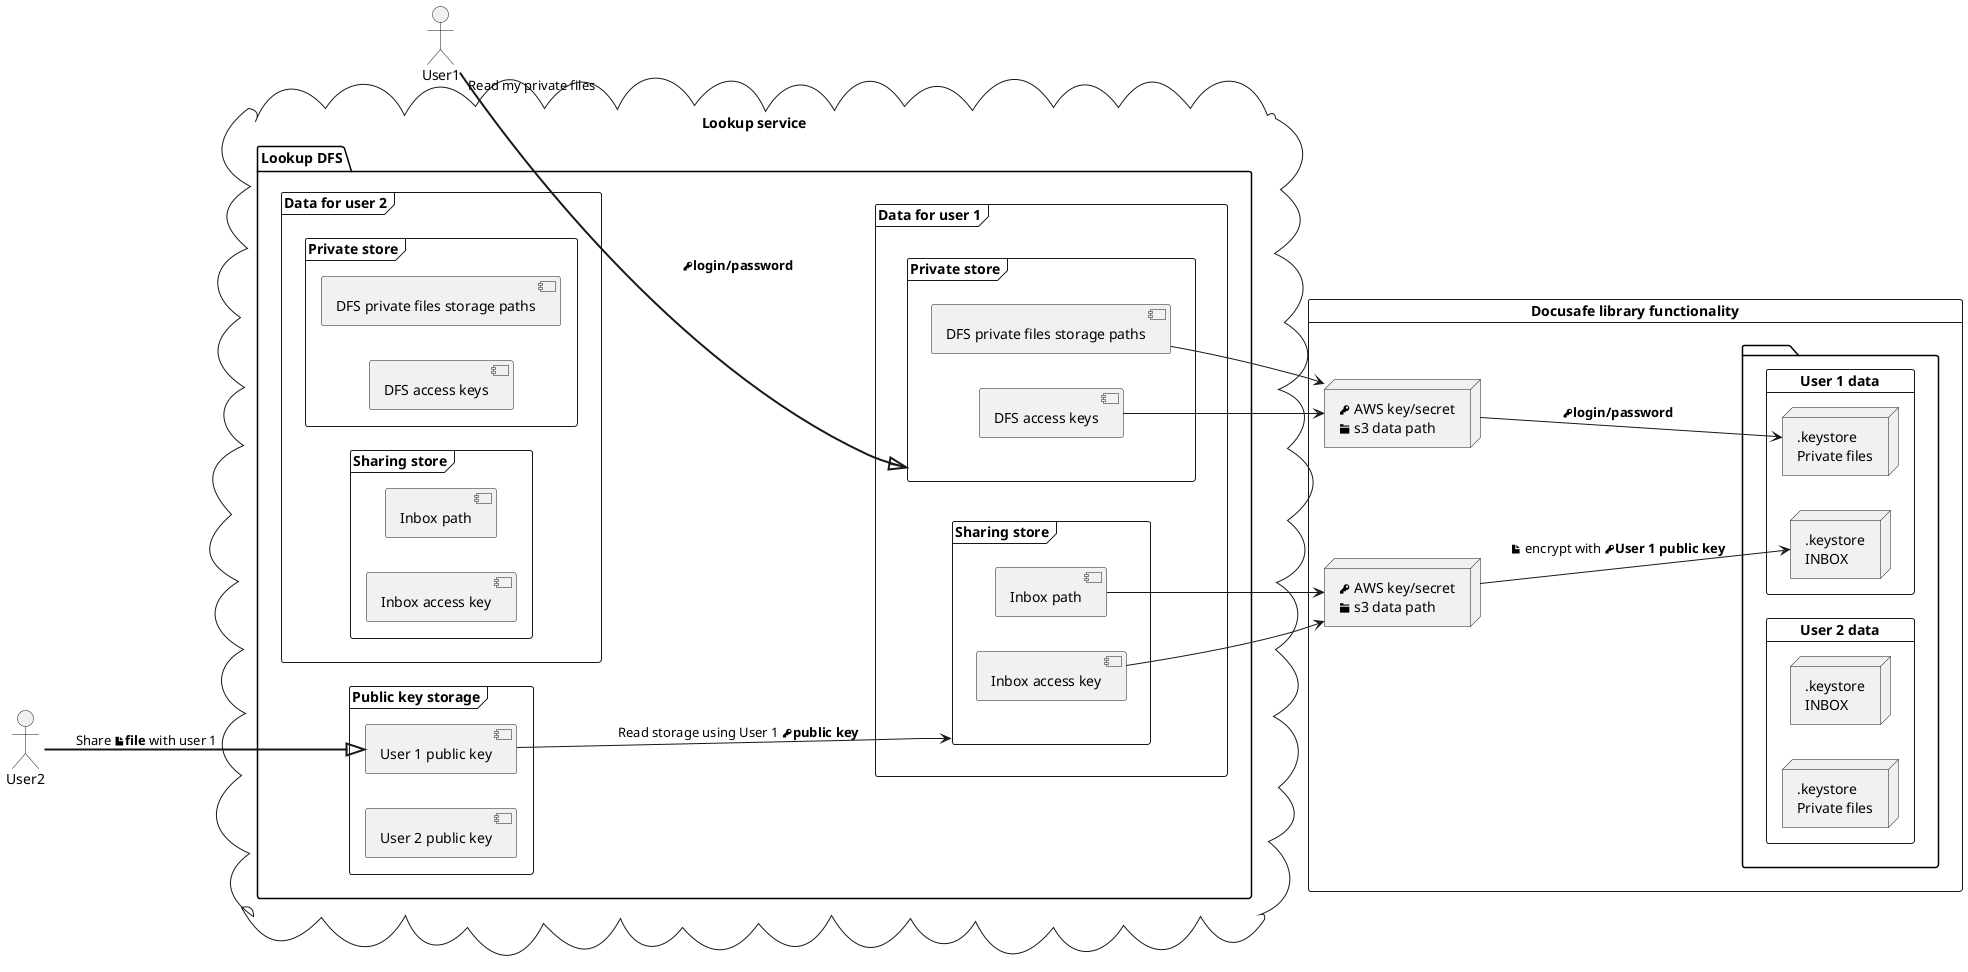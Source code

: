 @startuml
cloud "Lookup service" {
  package "Lookup DFS" {
  left to right direction
    frame "Data for user 1" {

      frame "Private store" as privateStoreUser1 {
        [DFS private files storage paths] as mapPrivate1
        [DFS access keys] as privateAccessKey1
      }

      frame "Sharing store" as sharingStoreUser1 {
        [Inbox path] as mapInbox1
        [Inbox access key] as publicAccessKey1
      }
    }

    frame "Data for user 2" {

      frame "Private store" as privateStoreUser2 {
        [DFS private files storage paths] as mapPrivate2
        [DFS access keys] as privateAccessKey2
      }

      frame "Sharing store" as sharingStoreUser2 {
        [Inbox path] as mapInbox2
        [Inbox access key] as publicAccessKey2
      }
    }

    frame "Public key storage" {
      left to right direction
      [User 1 public key] as user1publicKey
      [User 2 public key] as user2publicKey
    }
  }
}

actor User1 as user1
actor User2 as user2

card "Docusafe library functionality" {
package {
  card "User 1 data" as User1data {
    node inboxUsr1 [
      .keystore
      INBOX
    ]
    node filesUsr1 [
      .keystore
      Private files
    ]
  }

  card "User 2 data" as User2data {
    node inboxUsr2 [
      .keystore
      INBOX
    ]
    node filesUsr2 [
      .keystore
      Private files
    ]
  }
}


node user1privateFilesAccess [
<&key> AWS key/secret
<&folder> s3 data path
]

user1 ==^ privateStoreUser1 : "Read my private files" **<&key>login/password**
mapPrivate1 --> user1privateFilesAccess
privateAccessKey1 --> user1privateFilesAccess
user1privateFilesAccess --> filesUsr1 :  **<&key>login/password**

node user2shareFilesAccess [
<&key> AWS key/secret
<&folder> s3 data path
]

user2 ==^ user1publicKey : Share **<&file>file** with user 1
user1publicKey --> sharingStoreUser1 : Read storage using User 1 **<&key>public key**
mapInbox1 --> user2shareFilesAccess
publicAccessKey1 --> user2shareFilesAccess
user2shareFilesAccess --> inboxUsr1 : <&file> encrypt with **<&key>User 1 public key**
}
@enduml
